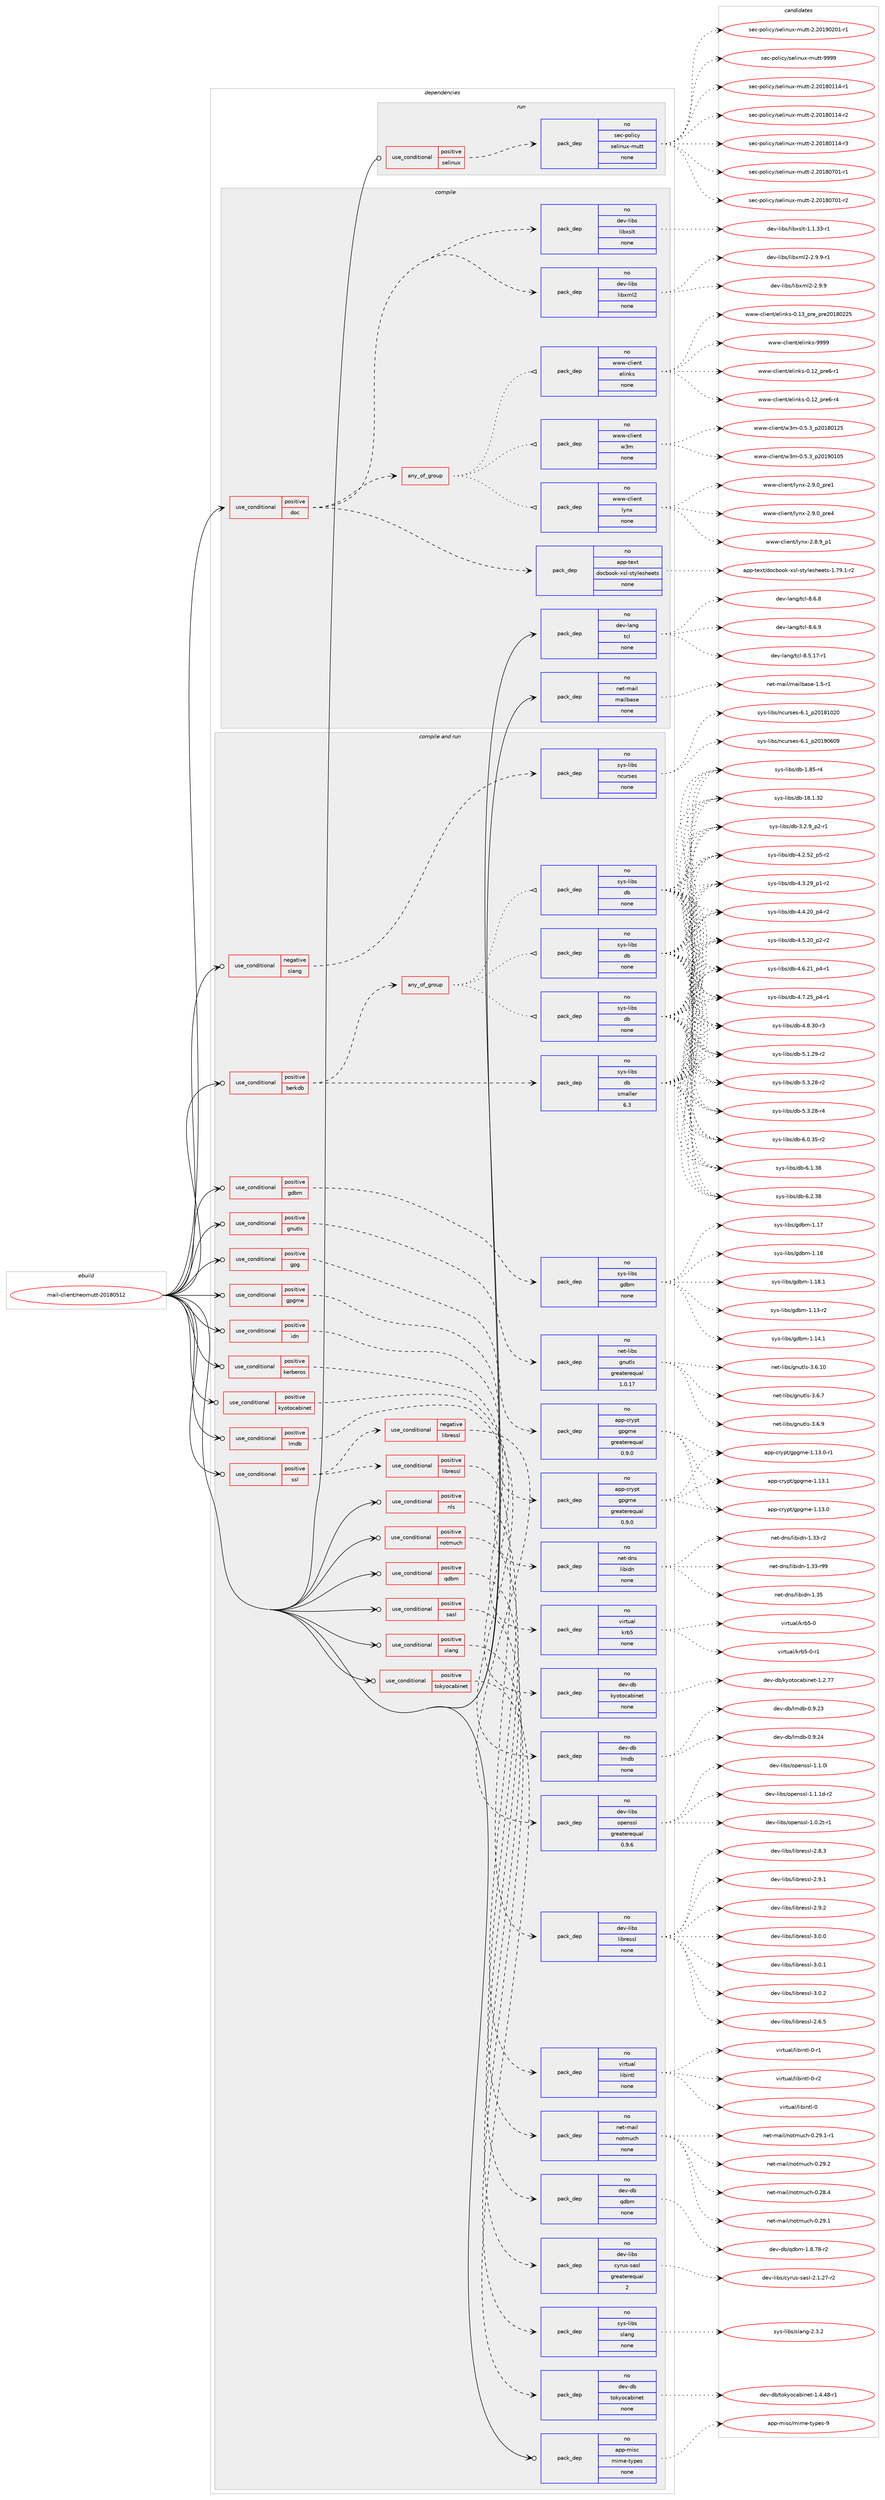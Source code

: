 digraph prolog {

# *************
# Graph options
# *************

newrank=true;
concentrate=true;
compound=true;
graph [rankdir=LR,fontname=Helvetica,fontsize=10,ranksep=1.5];#, ranksep=2.5, nodesep=0.2];
edge  [arrowhead=vee];
node  [fontname=Helvetica,fontsize=10];

# **********
# The ebuild
# **********

subgraph cluster_leftcol {
color=gray;
rank=same;
label=<<i>ebuild</i>>;
id [label="mail-client/neomutt-20180512", color=red, width=4, href="../mail-client/neomutt-20180512.svg"];
}

# ****************
# The dependencies
# ****************

subgraph cluster_midcol {
color=gray;
label=<<i>dependencies</i>>;
subgraph cluster_compile {
fillcolor="#eeeeee";
style=filled;
label=<<i>compile</i>>;
subgraph cond188038 {
dependency771470 [label=<<TABLE BORDER="0" CELLBORDER="1" CELLSPACING="0" CELLPADDING="4"><TR><TD ROWSPAN="3" CELLPADDING="10">use_conditional</TD></TR><TR><TD>positive</TD></TR><TR><TD>doc</TD></TR></TABLE>>, shape=none, color=red];
subgraph pack570086 {
dependency771471 [label=<<TABLE BORDER="0" CELLBORDER="1" CELLSPACING="0" CELLPADDING="4" WIDTH="220"><TR><TD ROWSPAN="6" CELLPADDING="30">pack_dep</TD></TR><TR><TD WIDTH="110">no</TD></TR><TR><TD>dev-libs</TD></TR><TR><TD>libxml2</TD></TR><TR><TD>none</TD></TR><TR><TD></TD></TR></TABLE>>, shape=none, color=blue];
}
dependency771470:e -> dependency771471:w [weight=20,style="dashed",arrowhead="vee"];
subgraph pack570087 {
dependency771472 [label=<<TABLE BORDER="0" CELLBORDER="1" CELLSPACING="0" CELLPADDING="4" WIDTH="220"><TR><TD ROWSPAN="6" CELLPADDING="30">pack_dep</TD></TR><TR><TD WIDTH="110">no</TD></TR><TR><TD>dev-libs</TD></TR><TR><TD>libxslt</TD></TR><TR><TD>none</TD></TR><TR><TD></TD></TR></TABLE>>, shape=none, color=blue];
}
dependency771470:e -> dependency771472:w [weight=20,style="dashed",arrowhead="vee"];
subgraph pack570088 {
dependency771473 [label=<<TABLE BORDER="0" CELLBORDER="1" CELLSPACING="0" CELLPADDING="4" WIDTH="220"><TR><TD ROWSPAN="6" CELLPADDING="30">pack_dep</TD></TR><TR><TD WIDTH="110">no</TD></TR><TR><TD>app-text</TD></TR><TR><TD>docbook-xsl-stylesheets</TD></TR><TR><TD>none</TD></TR><TR><TD></TD></TR></TABLE>>, shape=none, color=blue];
}
dependency771470:e -> dependency771473:w [weight=20,style="dashed",arrowhead="vee"];
subgraph any12940 {
dependency771474 [label=<<TABLE BORDER="0" CELLBORDER="1" CELLSPACING="0" CELLPADDING="4"><TR><TD CELLPADDING="10">any_of_group</TD></TR></TABLE>>, shape=none, color=red];subgraph pack570089 {
dependency771475 [label=<<TABLE BORDER="0" CELLBORDER="1" CELLSPACING="0" CELLPADDING="4" WIDTH="220"><TR><TD ROWSPAN="6" CELLPADDING="30">pack_dep</TD></TR><TR><TD WIDTH="110">no</TD></TR><TR><TD>www-client</TD></TR><TR><TD>lynx</TD></TR><TR><TD>none</TD></TR><TR><TD></TD></TR></TABLE>>, shape=none, color=blue];
}
dependency771474:e -> dependency771475:w [weight=20,style="dotted",arrowhead="oinv"];
subgraph pack570090 {
dependency771476 [label=<<TABLE BORDER="0" CELLBORDER="1" CELLSPACING="0" CELLPADDING="4" WIDTH="220"><TR><TD ROWSPAN="6" CELLPADDING="30">pack_dep</TD></TR><TR><TD WIDTH="110">no</TD></TR><TR><TD>www-client</TD></TR><TR><TD>w3m</TD></TR><TR><TD>none</TD></TR><TR><TD></TD></TR></TABLE>>, shape=none, color=blue];
}
dependency771474:e -> dependency771476:w [weight=20,style="dotted",arrowhead="oinv"];
subgraph pack570091 {
dependency771477 [label=<<TABLE BORDER="0" CELLBORDER="1" CELLSPACING="0" CELLPADDING="4" WIDTH="220"><TR><TD ROWSPAN="6" CELLPADDING="30">pack_dep</TD></TR><TR><TD WIDTH="110">no</TD></TR><TR><TD>www-client</TD></TR><TR><TD>elinks</TD></TR><TR><TD>none</TD></TR><TR><TD></TD></TR></TABLE>>, shape=none, color=blue];
}
dependency771474:e -> dependency771477:w [weight=20,style="dotted",arrowhead="oinv"];
}
dependency771470:e -> dependency771474:w [weight=20,style="dashed",arrowhead="vee"];
}
id:e -> dependency771470:w [weight=20,style="solid",arrowhead="vee"];
subgraph pack570092 {
dependency771478 [label=<<TABLE BORDER="0" CELLBORDER="1" CELLSPACING="0" CELLPADDING="4" WIDTH="220"><TR><TD ROWSPAN="6" CELLPADDING="30">pack_dep</TD></TR><TR><TD WIDTH="110">no</TD></TR><TR><TD>dev-lang</TD></TR><TR><TD>tcl</TD></TR><TR><TD>none</TD></TR><TR><TD></TD></TR></TABLE>>, shape=none, color=blue];
}
id:e -> dependency771478:w [weight=20,style="solid",arrowhead="vee"];
subgraph pack570093 {
dependency771479 [label=<<TABLE BORDER="0" CELLBORDER="1" CELLSPACING="0" CELLPADDING="4" WIDTH="220"><TR><TD ROWSPAN="6" CELLPADDING="30">pack_dep</TD></TR><TR><TD WIDTH="110">no</TD></TR><TR><TD>net-mail</TD></TR><TR><TD>mailbase</TD></TR><TR><TD>none</TD></TR><TR><TD></TD></TR></TABLE>>, shape=none, color=blue];
}
id:e -> dependency771479:w [weight=20,style="solid",arrowhead="vee"];
}
subgraph cluster_compileandrun {
fillcolor="#eeeeee";
style=filled;
label=<<i>compile and run</i>>;
subgraph cond188039 {
dependency771480 [label=<<TABLE BORDER="0" CELLBORDER="1" CELLSPACING="0" CELLPADDING="4"><TR><TD ROWSPAN="3" CELLPADDING="10">use_conditional</TD></TR><TR><TD>negative</TD></TR><TR><TD>slang</TD></TR></TABLE>>, shape=none, color=red];
subgraph pack570094 {
dependency771481 [label=<<TABLE BORDER="0" CELLBORDER="1" CELLSPACING="0" CELLPADDING="4" WIDTH="220"><TR><TD ROWSPAN="6" CELLPADDING="30">pack_dep</TD></TR><TR><TD WIDTH="110">no</TD></TR><TR><TD>sys-libs</TD></TR><TR><TD>ncurses</TD></TR><TR><TD>none</TD></TR><TR><TD></TD></TR></TABLE>>, shape=none, color=blue];
}
dependency771480:e -> dependency771481:w [weight=20,style="dashed",arrowhead="vee"];
}
id:e -> dependency771480:w [weight=20,style="solid",arrowhead="odotvee"];
subgraph cond188040 {
dependency771482 [label=<<TABLE BORDER="0" CELLBORDER="1" CELLSPACING="0" CELLPADDING="4"><TR><TD ROWSPAN="3" CELLPADDING="10">use_conditional</TD></TR><TR><TD>positive</TD></TR><TR><TD>berkdb</TD></TR></TABLE>>, shape=none, color=red];
subgraph any12941 {
dependency771483 [label=<<TABLE BORDER="0" CELLBORDER="1" CELLSPACING="0" CELLPADDING="4"><TR><TD CELLPADDING="10">any_of_group</TD></TR></TABLE>>, shape=none, color=red];subgraph pack570095 {
dependency771484 [label=<<TABLE BORDER="0" CELLBORDER="1" CELLSPACING="0" CELLPADDING="4" WIDTH="220"><TR><TD ROWSPAN="6" CELLPADDING="30">pack_dep</TD></TR><TR><TD WIDTH="110">no</TD></TR><TR><TD>sys-libs</TD></TR><TR><TD>db</TD></TR><TR><TD>none</TD></TR><TR><TD></TD></TR></TABLE>>, shape=none, color=blue];
}
dependency771483:e -> dependency771484:w [weight=20,style="dotted",arrowhead="oinv"];
subgraph pack570096 {
dependency771485 [label=<<TABLE BORDER="0" CELLBORDER="1" CELLSPACING="0" CELLPADDING="4" WIDTH="220"><TR><TD ROWSPAN="6" CELLPADDING="30">pack_dep</TD></TR><TR><TD WIDTH="110">no</TD></TR><TR><TD>sys-libs</TD></TR><TR><TD>db</TD></TR><TR><TD>none</TD></TR><TR><TD></TD></TR></TABLE>>, shape=none, color=blue];
}
dependency771483:e -> dependency771485:w [weight=20,style="dotted",arrowhead="oinv"];
subgraph pack570097 {
dependency771486 [label=<<TABLE BORDER="0" CELLBORDER="1" CELLSPACING="0" CELLPADDING="4" WIDTH="220"><TR><TD ROWSPAN="6" CELLPADDING="30">pack_dep</TD></TR><TR><TD WIDTH="110">no</TD></TR><TR><TD>sys-libs</TD></TR><TR><TD>db</TD></TR><TR><TD>none</TD></TR><TR><TD></TD></TR></TABLE>>, shape=none, color=blue];
}
dependency771483:e -> dependency771486:w [weight=20,style="dotted",arrowhead="oinv"];
}
dependency771482:e -> dependency771483:w [weight=20,style="dashed",arrowhead="vee"];
subgraph pack570098 {
dependency771487 [label=<<TABLE BORDER="0" CELLBORDER="1" CELLSPACING="0" CELLPADDING="4" WIDTH="220"><TR><TD ROWSPAN="6" CELLPADDING="30">pack_dep</TD></TR><TR><TD WIDTH="110">no</TD></TR><TR><TD>sys-libs</TD></TR><TR><TD>db</TD></TR><TR><TD>smaller</TD></TR><TR><TD>6.3</TD></TR></TABLE>>, shape=none, color=blue];
}
dependency771482:e -> dependency771487:w [weight=20,style="dashed",arrowhead="vee"];
}
id:e -> dependency771482:w [weight=20,style="solid",arrowhead="odotvee"];
subgraph cond188041 {
dependency771488 [label=<<TABLE BORDER="0" CELLBORDER="1" CELLSPACING="0" CELLPADDING="4"><TR><TD ROWSPAN="3" CELLPADDING="10">use_conditional</TD></TR><TR><TD>positive</TD></TR><TR><TD>gdbm</TD></TR></TABLE>>, shape=none, color=red];
subgraph pack570099 {
dependency771489 [label=<<TABLE BORDER="0" CELLBORDER="1" CELLSPACING="0" CELLPADDING="4" WIDTH="220"><TR><TD ROWSPAN="6" CELLPADDING="30">pack_dep</TD></TR><TR><TD WIDTH="110">no</TD></TR><TR><TD>sys-libs</TD></TR><TR><TD>gdbm</TD></TR><TR><TD>none</TD></TR><TR><TD></TD></TR></TABLE>>, shape=none, color=blue];
}
dependency771488:e -> dependency771489:w [weight=20,style="dashed",arrowhead="vee"];
}
id:e -> dependency771488:w [weight=20,style="solid",arrowhead="odotvee"];
subgraph cond188042 {
dependency771490 [label=<<TABLE BORDER="0" CELLBORDER="1" CELLSPACING="0" CELLPADDING="4"><TR><TD ROWSPAN="3" CELLPADDING="10">use_conditional</TD></TR><TR><TD>positive</TD></TR><TR><TD>gnutls</TD></TR></TABLE>>, shape=none, color=red];
subgraph pack570100 {
dependency771491 [label=<<TABLE BORDER="0" CELLBORDER="1" CELLSPACING="0" CELLPADDING="4" WIDTH="220"><TR><TD ROWSPAN="6" CELLPADDING="30">pack_dep</TD></TR><TR><TD WIDTH="110">no</TD></TR><TR><TD>net-libs</TD></TR><TR><TD>gnutls</TD></TR><TR><TD>greaterequal</TD></TR><TR><TD>1.0.17</TD></TR></TABLE>>, shape=none, color=blue];
}
dependency771490:e -> dependency771491:w [weight=20,style="dashed",arrowhead="vee"];
}
id:e -> dependency771490:w [weight=20,style="solid",arrowhead="odotvee"];
subgraph cond188043 {
dependency771492 [label=<<TABLE BORDER="0" CELLBORDER="1" CELLSPACING="0" CELLPADDING="4"><TR><TD ROWSPAN="3" CELLPADDING="10">use_conditional</TD></TR><TR><TD>positive</TD></TR><TR><TD>gpg</TD></TR></TABLE>>, shape=none, color=red];
subgraph pack570101 {
dependency771493 [label=<<TABLE BORDER="0" CELLBORDER="1" CELLSPACING="0" CELLPADDING="4" WIDTH="220"><TR><TD ROWSPAN="6" CELLPADDING="30">pack_dep</TD></TR><TR><TD WIDTH="110">no</TD></TR><TR><TD>app-crypt</TD></TR><TR><TD>gpgme</TD></TR><TR><TD>greaterequal</TD></TR><TR><TD>0.9.0</TD></TR></TABLE>>, shape=none, color=blue];
}
dependency771492:e -> dependency771493:w [weight=20,style="dashed",arrowhead="vee"];
}
id:e -> dependency771492:w [weight=20,style="solid",arrowhead="odotvee"];
subgraph cond188044 {
dependency771494 [label=<<TABLE BORDER="0" CELLBORDER="1" CELLSPACING="0" CELLPADDING="4"><TR><TD ROWSPAN="3" CELLPADDING="10">use_conditional</TD></TR><TR><TD>positive</TD></TR><TR><TD>gpgme</TD></TR></TABLE>>, shape=none, color=red];
subgraph pack570102 {
dependency771495 [label=<<TABLE BORDER="0" CELLBORDER="1" CELLSPACING="0" CELLPADDING="4" WIDTH="220"><TR><TD ROWSPAN="6" CELLPADDING="30">pack_dep</TD></TR><TR><TD WIDTH="110">no</TD></TR><TR><TD>app-crypt</TD></TR><TR><TD>gpgme</TD></TR><TR><TD>greaterequal</TD></TR><TR><TD>0.9.0</TD></TR></TABLE>>, shape=none, color=blue];
}
dependency771494:e -> dependency771495:w [weight=20,style="dashed",arrowhead="vee"];
}
id:e -> dependency771494:w [weight=20,style="solid",arrowhead="odotvee"];
subgraph cond188045 {
dependency771496 [label=<<TABLE BORDER="0" CELLBORDER="1" CELLSPACING="0" CELLPADDING="4"><TR><TD ROWSPAN="3" CELLPADDING="10">use_conditional</TD></TR><TR><TD>positive</TD></TR><TR><TD>idn</TD></TR></TABLE>>, shape=none, color=red];
subgraph pack570103 {
dependency771497 [label=<<TABLE BORDER="0" CELLBORDER="1" CELLSPACING="0" CELLPADDING="4" WIDTH="220"><TR><TD ROWSPAN="6" CELLPADDING="30">pack_dep</TD></TR><TR><TD WIDTH="110">no</TD></TR><TR><TD>net-dns</TD></TR><TR><TD>libidn</TD></TR><TR><TD>none</TD></TR><TR><TD></TD></TR></TABLE>>, shape=none, color=blue];
}
dependency771496:e -> dependency771497:w [weight=20,style="dashed",arrowhead="vee"];
}
id:e -> dependency771496:w [weight=20,style="solid",arrowhead="odotvee"];
subgraph cond188046 {
dependency771498 [label=<<TABLE BORDER="0" CELLBORDER="1" CELLSPACING="0" CELLPADDING="4"><TR><TD ROWSPAN="3" CELLPADDING="10">use_conditional</TD></TR><TR><TD>positive</TD></TR><TR><TD>kerberos</TD></TR></TABLE>>, shape=none, color=red];
subgraph pack570104 {
dependency771499 [label=<<TABLE BORDER="0" CELLBORDER="1" CELLSPACING="0" CELLPADDING="4" WIDTH="220"><TR><TD ROWSPAN="6" CELLPADDING="30">pack_dep</TD></TR><TR><TD WIDTH="110">no</TD></TR><TR><TD>virtual</TD></TR><TR><TD>krb5</TD></TR><TR><TD>none</TD></TR><TR><TD></TD></TR></TABLE>>, shape=none, color=blue];
}
dependency771498:e -> dependency771499:w [weight=20,style="dashed",arrowhead="vee"];
}
id:e -> dependency771498:w [weight=20,style="solid",arrowhead="odotvee"];
subgraph cond188047 {
dependency771500 [label=<<TABLE BORDER="0" CELLBORDER="1" CELLSPACING="0" CELLPADDING="4"><TR><TD ROWSPAN="3" CELLPADDING="10">use_conditional</TD></TR><TR><TD>positive</TD></TR><TR><TD>kyotocabinet</TD></TR></TABLE>>, shape=none, color=red];
subgraph pack570105 {
dependency771501 [label=<<TABLE BORDER="0" CELLBORDER="1" CELLSPACING="0" CELLPADDING="4" WIDTH="220"><TR><TD ROWSPAN="6" CELLPADDING="30">pack_dep</TD></TR><TR><TD WIDTH="110">no</TD></TR><TR><TD>dev-db</TD></TR><TR><TD>kyotocabinet</TD></TR><TR><TD>none</TD></TR><TR><TD></TD></TR></TABLE>>, shape=none, color=blue];
}
dependency771500:e -> dependency771501:w [weight=20,style="dashed",arrowhead="vee"];
}
id:e -> dependency771500:w [weight=20,style="solid",arrowhead="odotvee"];
subgraph cond188048 {
dependency771502 [label=<<TABLE BORDER="0" CELLBORDER="1" CELLSPACING="0" CELLPADDING="4"><TR><TD ROWSPAN="3" CELLPADDING="10">use_conditional</TD></TR><TR><TD>positive</TD></TR><TR><TD>lmdb</TD></TR></TABLE>>, shape=none, color=red];
subgraph pack570106 {
dependency771503 [label=<<TABLE BORDER="0" CELLBORDER="1" CELLSPACING="0" CELLPADDING="4" WIDTH="220"><TR><TD ROWSPAN="6" CELLPADDING="30">pack_dep</TD></TR><TR><TD WIDTH="110">no</TD></TR><TR><TD>dev-db</TD></TR><TR><TD>lmdb</TD></TR><TR><TD>none</TD></TR><TR><TD></TD></TR></TABLE>>, shape=none, color=blue];
}
dependency771502:e -> dependency771503:w [weight=20,style="dashed",arrowhead="vee"];
}
id:e -> dependency771502:w [weight=20,style="solid",arrowhead="odotvee"];
subgraph cond188049 {
dependency771504 [label=<<TABLE BORDER="0" CELLBORDER="1" CELLSPACING="0" CELLPADDING="4"><TR><TD ROWSPAN="3" CELLPADDING="10">use_conditional</TD></TR><TR><TD>positive</TD></TR><TR><TD>nls</TD></TR></TABLE>>, shape=none, color=red];
subgraph pack570107 {
dependency771505 [label=<<TABLE BORDER="0" CELLBORDER="1" CELLSPACING="0" CELLPADDING="4" WIDTH="220"><TR><TD ROWSPAN="6" CELLPADDING="30">pack_dep</TD></TR><TR><TD WIDTH="110">no</TD></TR><TR><TD>virtual</TD></TR><TR><TD>libintl</TD></TR><TR><TD>none</TD></TR><TR><TD></TD></TR></TABLE>>, shape=none, color=blue];
}
dependency771504:e -> dependency771505:w [weight=20,style="dashed",arrowhead="vee"];
}
id:e -> dependency771504:w [weight=20,style="solid",arrowhead="odotvee"];
subgraph cond188050 {
dependency771506 [label=<<TABLE BORDER="0" CELLBORDER="1" CELLSPACING="0" CELLPADDING="4"><TR><TD ROWSPAN="3" CELLPADDING="10">use_conditional</TD></TR><TR><TD>positive</TD></TR><TR><TD>notmuch</TD></TR></TABLE>>, shape=none, color=red];
subgraph pack570108 {
dependency771507 [label=<<TABLE BORDER="0" CELLBORDER="1" CELLSPACING="0" CELLPADDING="4" WIDTH="220"><TR><TD ROWSPAN="6" CELLPADDING="30">pack_dep</TD></TR><TR><TD WIDTH="110">no</TD></TR><TR><TD>net-mail</TD></TR><TR><TD>notmuch</TD></TR><TR><TD>none</TD></TR><TR><TD></TD></TR></TABLE>>, shape=none, color=blue];
}
dependency771506:e -> dependency771507:w [weight=20,style="dashed",arrowhead="vee"];
}
id:e -> dependency771506:w [weight=20,style="solid",arrowhead="odotvee"];
subgraph cond188051 {
dependency771508 [label=<<TABLE BORDER="0" CELLBORDER="1" CELLSPACING="0" CELLPADDING="4"><TR><TD ROWSPAN="3" CELLPADDING="10">use_conditional</TD></TR><TR><TD>positive</TD></TR><TR><TD>qdbm</TD></TR></TABLE>>, shape=none, color=red];
subgraph pack570109 {
dependency771509 [label=<<TABLE BORDER="0" CELLBORDER="1" CELLSPACING="0" CELLPADDING="4" WIDTH="220"><TR><TD ROWSPAN="6" CELLPADDING="30">pack_dep</TD></TR><TR><TD WIDTH="110">no</TD></TR><TR><TD>dev-db</TD></TR><TR><TD>qdbm</TD></TR><TR><TD>none</TD></TR><TR><TD></TD></TR></TABLE>>, shape=none, color=blue];
}
dependency771508:e -> dependency771509:w [weight=20,style="dashed",arrowhead="vee"];
}
id:e -> dependency771508:w [weight=20,style="solid",arrowhead="odotvee"];
subgraph cond188052 {
dependency771510 [label=<<TABLE BORDER="0" CELLBORDER="1" CELLSPACING="0" CELLPADDING="4"><TR><TD ROWSPAN="3" CELLPADDING="10">use_conditional</TD></TR><TR><TD>positive</TD></TR><TR><TD>sasl</TD></TR></TABLE>>, shape=none, color=red];
subgraph pack570110 {
dependency771511 [label=<<TABLE BORDER="0" CELLBORDER="1" CELLSPACING="0" CELLPADDING="4" WIDTH="220"><TR><TD ROWSPAN="6" CELLPADDING="30">pack_dep</TD></TR><TR><TD WIDTH="110">no</TD></TR><TR><TD>dev-libs</TD></TR><TR><TD>cyrus-sasl</TD></TR><TR><TD>greaterequal</TD></TR><TR><TD>2</TD></TR></TABLE>>, shape=none, color=blue];
}
dependency771510:e -> dependency771511:w [weight=20,style="dashed",arrowhead="vee"];
}
id:e -> dependency771510:w [weight=20,style="solid",arrowhead="odotvee"];
subgraph cond188053 {
dependency771512 [label=<<TABLE BORDER="0" CELLBORDER="1" CELLSPACING="0" CELLPADDING="4"><TR><TD ROWSPAN="3" CELLPADDING="10">use_conditional</TD></TR><TR><TD>positive</TD></TR><TR><TD>slang</TD></TR></TABLE>>, shape=none, color=red];
subgraph pack570111 {
dependency771513 [label=<<TABLE BORDER="0" CELLBORDER="1" CELLSPACING="0" CELLPADDING="4" WIDTH="220"><TR><TD ROWSPAN="6" CELLPADDING="30">pack_dep</TD></TR><TR><TD WIDTH="110">no</TD></TR><TR><TD>sys-libs</TD></TR><TR><TD>slang</TD></TR><TR><TD>none</TD></TR><TR><TD></TD></TR></TABLE>>, shape=none, color=blue];
}
dependency771512:e -> dependency771513:w [weight=20,style="dashed",arrowhead="vee"];
}
id:e -> dependency771512:w [weight=20,style="solid",arrowhead="odotvee"];
subgraph cond188054 {
dependency771514 [label=<<TABLE BORDER="0" CELLBORDER="1" CELLSPACING="0" CELLPADDING="4"><TR><TD ROWSPAN="3" CELLPADDING="10">use_conditional</TD></TR><TR><TD>positive</TD></TR><TR><TD>ssl</TD></TR></TABLE>>, shape=none, color=red];
subgraph cond188055 {
dependency771515 [label=<<TABLE BORDER="0" CELLBORDER="1" CELLSPACING="0" CELLPADDING="4"><TR><TD ROWSPAN="3" CELLPADDING="10">use_conditional</TD></TR><TR><TD>negative</TD></TR><TR><TD>libressl</TD></TR></TABLE>>, shape=none, color=red];
subgraph pack570112 {
dependency771516 [label=<<TABLE BORDER="0" CELLBORDER="1" CELLSPACING="0" CELLPADDING="4" WIDTH="220"><TR><TD ROWSPAN="6" CELLPADDING="30">pack_dep</TD></TR><TR><TD WIDTH="110">no</TD></TR><TR><TD>dev-libs</TD></TR><TR><TD>openssl</TD></TR><TR><TD>greaterequal</TD></TR><TR><TD>0.9.6</TD></TR></TABLE>>, shape=none, color=blue];
}
dependency771515:e -> dependency771516:w [weight=20,style="dashed",arrowhead="vee"];
}
dependency771514:e -> dependency771515:w [weight=20,style="dashed",arrowhead="vee"];
subgraph cond188056 {
dependency771517 [label=<<TABLE BORDER="0" CELLBORDER="1" CELLSPACING="0" CELLPADDING="4"><TR><TD ROWSPAN="3" CELLPADDING="10">use_conditional</TD></TR><TR><TD>positive</TD></TR><TR><TD>libressl</TD></TR></TABLE>>, shape=none, color=red];
subgraph pack570113 {
dependency771518 [label=<<TABLE BORDER="0" CELLBORDER="1" CELLSPACING="0" CELLPADDING="4" WIDTH="220"><TR><TD ROWSPAN="6" CELLPADDING="30">pack_dep</TD></TR><TR><TD WIDTH="110">no</TD></TR><TR><TD>dev-libs</TD></TR><TR><TD>libressl</TD></TR><TR><TD>none</TD></TR><TR><TD></TD></TR></TABLE>>, shape=none, color=blue];
}
dependency771517:e -> dependency771518:w [weight=20,style="dashed",arrowhead="vee"];
}
dependency771514:e -> dependency771517:w [weight=20,style="dashed",arrowhead="vee"];
}
id:e -> dependency771514:w [weight=20,style="solid",arrowhead="odotvee"];
subgraph cond188057 {
dependency771519 [label=<<TABLE BORDER="0" CELLBORDER="1" CELLSPACING="0" CELLPADDING="4"><TR><TD ROWSPAN="3" CELLPADDING="10">use_conditional</TD></TR><TR><TD>positive</TD></TR><TR><TD>tokyocabinet</TD></TR></TABLE>>, shape=none, color=red];
subgraph pack570114 {
dependency771520 [label=<<TABLE BORDER="0" CELLBORDER="1" CELLSPACING="0" CELLPADDING="4" WIDTH="220"><TR><TD ROWSPAN="6" CELLPADDING="30">pack_dep</TD></TR><TR><TD WIDTH="110">no</TD></TR><TR><TD>dev-db</TD></TR><TR><TD>tokyocabinet</TD></TR><TR><TD>none</TD></TR><TR><TD></TD></TR></TABLE>>, shape=none, color=blue];
}
dependency771519:e -> dependency771520:w [weight=20,style="dashed",arrowhead="vee"];
}
id:e -> dependency771519:w [weight=20,style="solid",arrowhead="odotvee"];
subgraph pack570115 {
dependency771521 [label=<<TABLE BORDER="0" CELLBORDER="1" CELLSPACING="0" CELLPADDING="4" WIDTH="220"><TR><TD ROWSPAN="6" CELLPADDING="30">pack_dep</TD></TR><TR><TD WIDTH="110">no</TD></TR><TR><TD>app-misc</TD></TR><TR><TD>mime-types</TD></TR><TR><TD>none</TD></TR><TR><TD></TD></TR></TABLE>>, shape=none, color=blue];
}
id:e -> dependency771521:w [weight=20,style="solid",arrowhead="odotvee"];
}
subgraph cluster_run {
fillcolor="#eeeeee";
style=filled;
label=<<i>run</i>>;
subgraph cond188058 {
dependency771522 [label=<<TABLE BORDER="0" CELLBORDER="1" CELLSPACING="0" CELLPADDING="4"><TR><TD ROWSPAN="3" CELLPADDING="10">use_conditional</TD></TR><TR><TD>positive</TD></TR><TR><TD>selinux</TD></TR></TABLE>>, shape=none, color=red];
subgraph pack570116 {
dependency771523 [label=<<TABLE BORDER="0" CELLBORDER="1" CELLSPACING="0" CELLPADDING="4" WIDTH="220"><TR><TD ROWSPAN="6" CELLPADDING="30">pack_dep</TD></TR><TR><TD WIDTH="110">no</TD></TR><TR><TD>sec-policy</TD></TR><TR><TD>selinux-mutt</TD></TR><TR><TD>none</TD></TR><TR><TD></TD></TR></TABLE>>, shape=none, color=blue];
}
dependency771522:e -> dependency771523:w [weight=20,style="dashed",arrowhead="vee"];
}
id:e -> dependency771522:w [weight=20,style="solid",arrowhead="odot"];
}
}

# **************
# The candidates
# **************

subgraph cluster_choices {
rank=same;
color=gray;
label=<<i>candidates</i>>;

subgraph choice570086 {
color=black;
nodesep=1;
choice1001011184510810598115471081059812010910850455046574657 [label="dev-libs/libxml2-2.9.9", color=red, width=4,href="../dev-libs/libxml2-2.9.9.svg"];
choice10010111845108105981154710810598120109108504550465746574511449 [label="dev-libs/libxml2-2.9.9-r1", color=red, width=4,href="../dev-libs/libxml2-2.9.9-r1.svg"];
dependency771471:e -> choice1001011184510810598115471081059812010910850455046574657:w [style=dotted,weight="100"];
dependency771471:e -> choice10010111845108105981154710810598120109108504550465746574511449:w [style=dotted,weight="100"];
}
subgraph choice570087 {
color=black;
nodesep=1;
choice10010111845108105981154710810598120115108116454946494651514511449 [label="dev-libs/libxslt-1.1.33-r1", color=red, width=4,href="../dev-libs/libxslt-1.1.33-r1.svg"];
dependency771472:e -> choice10010111845108105981154710810598120115108116454946494651514511449:w [style=dotted,weight="100"];
}
subgraph choice570088 {
color=black;
nodesep=1;
choice97112112451161011201164710011199981111111074512011510845115116121108101115104101101116115454946555746494511450 [label="app-text/docbook-xsl-stylesheets-1.79.1-r2", color=red, width=4,href="../app-text/docbook-xsl-stylesheets-1.79.1-r2.svg"];
dependency771473:e -> choice97112112451161011201164710011199981111111074512011510845115116121108101115104101101116115454946555746494511450:w [style=dotted,weight="100"];
}
subgraph choice570089 {
color=black;
nodesep=1;
choice1191191194599108105101110116471081211101204550465646579511249 [label="www-client/lynx-2.8.9_p1", color=red, width=4,href="../www-client/lynx-2.8.9_p1.svg"];
choice1191191194599108105101110116471081211101204550465746489511211410149 [label="www-client/lynx-2.9.0_pre1", color=red, width=4,href="../www-client/lynx-2.9.0_pre1.svg"];
choice1191191194599108105101110116471081211101204550465746489511211410152 [label="www-client/lynx-2.9.0_pre4", color=red, width=4,href="../www-client/lynx-2.9.0_pre4.svg"];
dependency771475:e -> choice1191191194599108105101110116471081211101204550465646579511249:w [style=dotted,weight="100"];
dependency771475:e -> choice1191191194599108105101110116471081211101204550465746489511211410149:w [style=dotted,weight="100"];
dependency771475:e -> choice1191191194599108105101110116471081211101204550465746489511211410152:w [style=dotted,weight="100"];
}
subgraph choice570090 {
color=black;
nodesep=1;
choice11911911945991081051011101164711951109454846534651951125048495648495053 [label="www-client/w3m-0.5.3_p20180125", color=red, width=4,href="../www-client/w3m-0.5.3_p20180125.svg"];
choice11911911945991081051011101164711951109454846534651951125048495748494853 [label="www-client/w3m-0.5.3_p20190105", color=red, width=4,href="../www-client/w3m-0.5.3_p20190105.svg"];
dependency771476:e -> choice11911911945991081051011101164711951109454846534651951125048495648495053:w [style=dotted,weight="100"];
dependency771476:e -> choice11911911945991081051011101164711951109454846534651951125048495748494853:w [style=dotted,weight="100"];
}
subgraph choice570091 {
color=black;
nodesep=1;
choice119119119459910810510111011647101108105110107115454846495095112114101544511449 [label="www-client/elinks-0.12_pre6-r1", color=red, width=4,href="../www-client/elinks-0.12_pre6-r1.svg"];
choice119119119459910810510111011647101108105110107115454846495095112114101544511452 [label="www-client/elinks-0.12_pre6-r4", color=red, width=4,href="../www-client/elinks-0.12_pre6-r4.svg"];
choice119119119459910810510111011647101108105110107115454846495195112114101951121141015048495648505053 [label="www-client/elinks-0.13_pre_pre20180225", color=red, width=4,href="../www-client/elinks-0.13_pre_pre20180225.svg"];
choice1191191194599108105101110116471011081051101071154557575757 [label="www-client/elinks-9999", color=red, width=4,href="../www-client/elinks-9999.svg"];
dependency771477:e -> choice119119119459910810510111011647101108105110107115454846495095112114101544511449:w [style=dotted,weight="100"];
dependency771477:e -> choice119119119459910810510111011647101108105110107115454846495095112114101544511452:w [style=dotted,weight="100"];
dependency771477:e -> choice119119119459910810510111011647101108105110107115454846495195112114101951121141015048495648505053:w [style=dotted,weight="100"];
dependency771477:e -> choice1191191194599108105101110116471011081051101071154557575757:w [style=dotted,weight="100"];
}
subgraph choice570092 {
color=black;
nodesep=1;
choice10010111845108971101034711699108455646534649554511449 [label="dev-lang/tcl-8.5.17-r1", color=red, width=4,href="../dev-lang/tcl-8.5.17-r1.svg"];
choice10010111845108971101034711699108455646544656 [label="dev-lang/tcl-8.6.8", color=red, width=4,href="../dev-lang/tcl-8.6.8.svg"];
choice10010111845108971101034711699108455646544657 [label="dev-lang/tcl-8.6.9", color=red, width=4,href="../dev-lang/tcl-8.6.9.svg"];
dependency771478:e -> choice10010111845108971101034711699108455646534649554511449:w [style=dotted,weight="100"];
dependency771478:e -> choice10010111845108971101034711699108455646544656:w [style=dotted,weight="100"];
dependency771478:e -> choice10010111845108971101034711699108455646544657:w [style=dotted,weight="100"];
}
subgraph choice570093 {
color=black;
nodesep=1;
choice110101116451099710510847109971051089897115101454946534511449 [label="net-mail/mailbase-1.5-r1", color=red, width=4,href="../net-mail/mailbase-1.5-r1.svg"];
dependency771479:e -> choice110101116451099710510847109971051089897115101454946534511449:w [style=dotted,weight="100"];
}
subgraph choice570094 {
color=black;
nodesep=1;
choice1151211154510810598115471109911711411510111545544649951125048495649485048 [label="sys-libs/ncurses-6.1_p20181020", color=red, width=4,href="../sys-libs/ncurses-6.1_p20181020.svg"];
choice1151211154510810598115471109911711411510111545544649951125048495748544857 [label="sys-libs/ncurses-6.1_p20190609", color=red, width=4,href="../sys-libs/ncurses-6.1_p20190609.svg"];
dependency771481:e -> choice1151211154510810598115471109911711411510111545544649951125048495649485048:w [style=dotted,weight="100"];
dependency771481:e -> choice1151211154510810598115471109911711411510111545544649951125048495748544857:w [style=dotted,weight="100"];
}
subgraph choice570095 {
color=black;
nodesep=1;
choice1151211154510810598115471009845494656534511452 [label="sys-libs/db-1.85-r4", color=red, width=4,href="../sys-libs/db-1.85-r4.svg"];
choice115121115451081059811547100984549564649465150 [label="sys-libs/db-18.1.32", color=red, width=4,href="../sys-libs/db-18.1.32.svg"];
choice1151211154510810598115471009845514650465795112504511449 [label="sys-libs/db-3.2.9_p2-r1", color=red, width=4,href="../sys-libs/db-3.2.9_p2-r1.svg"];
choice115121115451081059811547100984552465046535095112534511450 [label="sys-libs/db-4.2.52_p5-r2", color=red, width=4,href="../sys-libs/db-4.2.52_p5-r2.svg"];
choice115121115451081059811547100984552465146505795112494511450 [label="sys-libs/db-4.3.29_p1-r2", color=red, width=4,href="../sys-libs/db-4.3.29_p1-r2.svg"];
choice115121115451081059811547100984552465246504895112524511450 [label="sys-libs/db-4.4.20_p4-r2", color=red, width=4,href="../sys-libs/db-4.4.20_p4-r2.svg"];
choice115121115451081059811547100984552465346504895112504511450 [label="sys-libs/db-4.5.20_p2-r2", color=red, width=4,href="../sys-libs/db-4.5.20_p2-r2.svg"];
choice115121115451081059811547100984552465446504995112524511449 [label="sys-libs/db-4.6.21_p4-r1", color=red, width=4,href="../sys-libs/db-4.6.21_p4-r1.svg"];
choice115121115451081059811547100984552465546505395112524511449 [label="sys-libs/db-4.7.25_p4-r1", color=red, width=4,href="../sys-libs/db-4.7.25_p4-r1.svg"];
choice11512111545108105981154710098455246564651484511451 [label="sys-libs/db-4.8.30-r3", color=red, width=4,href="../sys-libs/db-4.8.30-r3.svg"];
choice11512111545108105981154710098455346494650574511450 [label="sys-libs/db-5.1.29-r2", color=red, width=4,href="../sys-libs/db-5.1.29-r2.svg"];
choice11512111545108105981154710098455346514650564511450 [label="sys-libs/db-5.3.28-r2", color=red, width=4,href="../sys-libs/db-5.3.28-r2.svg"];
choice11512111545108105981154710098455346514650564511452 [label="sys-libs/db-5.3.28-r4", color=red, width=4,href="../sys-libs/db-5.3.28-r4.svg"];
choice11512111545108105981154710098455446484651534511450 [label="sys-libs/db-6.0.35-r2", color=red, width=4,href="../sys-libs/db-6.0.35-r2.svg"];
choice1151211154510810598115471009845544649465156 [label="sys-libs/db-6.1.38", color=red, width=4,href="../sys-libs/db-6.1.38.svg"];
choice1151211154510810598115471009845544650465156 [label="sys-libs/db-6.2.38", color=red, width=4,href="../sys-libs/db-6.2.38.svg"];
dependency771484:e -> choice1151211154510810598115471009845494656534511452:w [style=dotted,weight="100"];
dependency771484:e -> choice115121115451081059811547100984549564649465150:w [style=dotted,weight="100"];
dependency771484:e -> choice1151211154510810598115471009845514650465795112504511449:w [style=dotted,weight="100"];
dependency771484:e -> choice115121115451081059811547100984552465046535095112534511450:w [style=dotted,weight="100"];
dependency771484:e -> choice115121115451081059811547100984552465146505795112494511450:w [style=dotted,weight="100"];
dependency771484:e -> choice115121115451081059811547100984552465246504895112524511450:w [style=dotted,weight="100"];
dependency771484:e -> choice115121115451081059811547100984552465346504895112504511450:w [style=dotted,weight="100"];
dependency771484:e -> choice115121115451081059811547100984552465446504995112524511449:w [style=dotted,weight="100"];
dependency771484:e -> choice115121115451081059811547100984552465546505395112524511449:w [style=dotted,weight="100"];
dependency771484:e -> choice11512111545108105981154710098455246564651484511451:w [style=dotted,weight="100"];
dependency771484:e -> choice11512111545108105981154710098455346494650574511450:w [style=dotted,weight="100"];
dependency771484:e -> choice11512111545108105981154710098455346514650564511450:w [style=dotted,weight="100"];
dependency771484:e -> choice11512111545108105981154710098455346514650564511452:w [style=dotted,weight="100"];
dependency771484:e -> choice11512111545108105981154710098455446484651534511450:w [style=dotted,weight="100"];
dependency771484:e -> choice1151211154510810598115471009845544649465156:w [style=dotted,weight="100"];
dependency771484:e -> choice1151211154510810598115471009845544650465156:w [style=dotted,weight="100"];
}
subgraph choice570096 {
color=black;
nodesep=1;
choice1151211154510810598115471009845494656534511452 [label="sys-libs/db-1.85-r4", color=red, width=4,href="../sys-libs/db-1.85-r4.svg"];
choice115121115451081059811547100984549564649465150 [label="sys-libs/db-18.1.32", color=red, width=4,href="../sys-libs/db-18.1.32.svg"];
choice1151211154510810598115471009845514650465795112504511449 [label="sys-libs/db-3.2.9_p2-r1", color=red, width=4,href="../sys-libs/db-3.2.9_p2-r1.svg"];
choice115121115451081059811547100984552465046535095112534511450 [label="sys-libs/db-4.2.52_p5-r2", color=red, width=4,href="../sys-libs/db-4.2.52_p5-r2.svg"];
choice115121115451081059811547100984552465146505795112494511450 [label="sys-libs/db-4.3.29_p1-r2", color=red, width=4,href="../sys-libs/db-4.3.29_p1-r2.svg"];
choice115121115451081059811547100984552465246504895112524511450 [label="sys-libs/db-4.4.20_p4-r2", color=red, width=4,href="../sys-libs/db-4.4.20_p4-r2.svg"];
choice115121115451081059811547100984552465346504895112504511450 [label="sys-libs/db-4.5.20_p2-r2", color=red, width=4,href="../sys-libs/db-4.5.20_p2-r2.svg"];
choice115121115451081059811547100984552465446504995112524511449 [label="sys-libs/db-4.6.21_p4-r1", color=red, width=4,href="../sys-libs/db-4.6.21_p4-r1.svg"];
choice115121115451081059811547100984552465546505395112524511449 [label="sys-libs/db-4.7.25_p4-r1", color=red, width=4,href="../sys-libs/db-4.7.25_p4-r1.svg"];
choice11512111545108105981154710098455246564651484511451 [label="sys-libs/db-4.8.30-r3", color=red, width=4,href="../sys-libs/db-4.8.30-r3.svg"];
choice11512111545108105981154710098455346494650574511450 [label="sys-libs/db-5.1.29-r2", color=red, width=4,href="../sys-libs/db-5.1.29-r2.svg"];
choice11512111545108105981154710098455346514650564511450 [label="sys-libs/db-5.3.28-r2", color=red, width=4,href="../sys-libs/db-5.3.28-r2.svg"];
choice11512111545108105981154710098455346514650564511452 [label="sys-libs/db-5.3.28-r4", color=red, width=4,href="../sys-libs/db-5.3.28-r4.svg"];
choice11512111545108105981154710098455446484651534511450 [label="sys-libs/db-6.0.35-r2", color=red, width=4,href="../sys-libs/db-6.0.35-r2.svg"];
choice1151211154510810598115471009845544649465156 [label="sys-libs/db-6.1.38", color=red, width=4,href="../sys-libs/db-6.1.38.svg"];
choice1151211154510810598115471009845544650465156 [label="sys-libs/db-6.2.38", color=red, width=4,href="../sys-libs/db-6.2.38.svg"];
dependency771485:e -> choice1151211154510810598115471009845494656534511452:w [style=dotted,weight="100"];
dependency771485:e -> choice115121115451081059811547100984549564649465150:w [style=dotted,weight="100"];
dependency771485:e -> choice1151211154510810598115471009845514650465795112504511449:w [style=dotted,weight="100"];
dependency771485:e -> choice115121115451081059811547100984552465046535095112534511450:w [style=dotted,weight="100"];
dependency771485:e -> choice115121115451081059811547100984552465146505795112494511450:w [style=dotted,weight="100"];
dependency771485:e -> choice115121115451081059811547100984552465246504895112524511450:w [style=dotted,weight="100"];
dependency771485:e -> choice115121115451081059811547100984552465346504895112504511450:w [style=dotted,weight="100"];
dependency771485:e -> choice115121115451081059811547100984552465446504995112524511449:w [style=dotted,weight="100"];
dependency771485:e -> choice115121115451081059811547100984552465546505395112524511449:w [style=dotted,weight="100"];
dependency771485:e -> choice11512111545108105981154710098455246564651484511451:w [style=dotted,weight="100"];
dependency771485:e -> choice11512111545108105981154710098455346494650574511450:w [style=dotted,weight="100"];
dependency771485:e -> choice11512111545108105981154710098455346514650564511450:w [style=dotted,weight="100"];
dependency771485:e -> choice11512111545108105981154710098455346514650564511452:w [style=dotted,weight="100"];
dependency771485:e -> choice11512111545108105981154710098455446484651534511450:w [style=dotted,weight="100"];
dependency771485:e -> choice1151211154510810598115471009845544649465156:w [style=dotted,weight="100"];
dependency771485:e -> choice1151211154510810598115471009845544650465156:w [style=dotted,weight="100"];
}
subgraph choice570097 {
color=black;
nodesep=1;
choice1151211154510810598115471009845494656534511452 [label="sys-libs/db-1.85-r4", color=red, width=4,href="../sys-libs/db-1.85-r4.svg"];
choice115121115451081059811547100984549564649465150 [label="sys-libs/db-18.1.32", color=red, width=4,href="../sys-libs/db-18.1.32.svg"];
choice1151211154510810598115471009845514650465795112504511449 [label="sys-libs/db-3.2.9_p2-r1", color=red, width=4,href="../sys-libs/db-3.2.9_p2-r1.svg"];
choice115121115451081059811547100984552465046535095112534511450 [label="sys-libs/db-4.2.52_p5-r2", color=red, width=4,href="../sys-libs/db-4.2.52_p5-r2.svg"];
choice115121115451081059811547100984552465146505795112494511450 [label="sys-libs/db-4.3.29_p1-r2", color=red, width=4,href="../sys-libs/db-4.3.29_p1-r2.svg"];
choice115121115451081059811547100984552465246504895112524511450 [label="sys-libs/db-4.4.20_p4-r2", color=red, width=4,href="../sys-libs/db-4.4.20_p4-r2.svg"];
choice115121115451081059811547100984552465346504895112504511450 [label="sys-libs/db-4.5.20_p2-r2", color=red, width=4,href="../sys-libs/db-4.5.20_p2-r2.svg"];
choice115121115451081059811547100984552465446504995112524511449 [label="sys-libs/db-4.6.21_p4-r1", color=red, width=4,href="../sys-libs/db-4.6.21_p4-r1.svg"];
choice115121115451081059811547100984552465546505395112524511449 [label="sys-libs/db-4.7.25_p4-r1", color=red, width=4,href="../sys-libs/db-4.7.25_p4-r1.svg"];
choice11512111545108105981154710098455246564651484511451 [label="sys-libs/db-4.8.30-r3", color=red, width=4,href="../sys-libs/db-4.8.30-r3.svg"];
choice11512111545108105981154710098455346494650574511450 [label="sys-libs/db-5.1.29-r2", color=red, width=4,href="../sys-libs/db-5.1.29-r2.svg"];
choice11512111545108105981154710098455346514650564511450 [label="sys-libs/db-5.3.28-r2", color=red, width=4,href="../sys-libs/db-5.3.28-r2.svg"];
choice11512111545108105981154710098455346514650564511452 [label="sys-libs/db-5.3.28-r4", color=red, width=4,href="../sys-libs/db-5.3.28-r4.svg"];
choice11512111545108105981154710098455446484651534511450 [label="sys-libs/db-6.0.35-r2", color=red, width=4,href="../sys-libs/db-6.0.35-r2.svg"];
choice1151211154510810598115471009845544649465156 [label="sys-libs/db-6.1.38", color=red, width=4,href="../sys-libs/db-6.1.38.svg"];
choice1151211154510810598115471009845544650465156 [label="sys-libs/db-6.2.38", color=red, width=4,href="../sys-libs/db-6.2.38.svg"];
dependency771486:e -> choice1151211154510810598115471009845494656534511452:w [style=dotted,weight="100"];
dependency771486:e -> choice115121115451081059811547100984549564649465150:w [style=dotted,weight="100"];
dependency771486:e -> choice1151211154510810598115471009845514650465795112504511449:w [style=dotted,weight="100"];
dependency771486:e -> choice115121115451081059811547100984552465046535095112534511450:w [style=dotted,weight="100"];
dependency771486:e -> choice115121115451081059811547100984552465146505795112494511450:w [style=dotted,weight="100"];
dependency771486:e -> choice115121115451081059811547100984552465246504895112524511450:w [style=dotted,weight="100"];
dependency771486:e -> choice115121115451081059811547100984552465346504895112504511450:w [style=dotted,weight="100"];
dependency771486:e -> choice115121115451081059811547100984552465446504995112524511449:w [style=dotted,weight="100"];
dependency771486:e -> choice115121115451081059811547100984552465546505395112524511449:w [style=dotted,weight="100"];
dependency771486:e -> choice11512111545108105981154710098455246564651484511451:w [style=dotted,weight="100"];
dependency771486:e -> choice11512111545108105981154710098455346494650574511450:w [style=dotted,weight="100"];
dependency771486:e -> choice11512111545108105981154710098455346514650564511450:w [style=dotted,weight="100"];
dependency771486:e -> choice11512111545108105981154710098455346514650564511452:w [style=dotted,weight="100"];
dependency771486:e -> choice11512111545108105981154710098455446484651534511450:w [style=dotted,weight="100"];
dependency771486:e -> choice1151211154510810598115471009845544649465156:w [style=dotted,weight="100"];
dependency771486:e -> choice1151211154510810598115471009845544650465156:w [style=dotted,weight="100"];
}
subgraph choice570098 {
color=black;
nodesep=1;
choice1151211154510810598115471009845494656534511452 [label="sys-libs/db-1.85-r4", color=red, width=4,href="../sys-libs/db-1.85-r4.svg"];
choice115121115451081059811547100984549564649465150 [label="sys-libs/db-18.1.32", color=red, width=4,href="../sys-libs/db-18.1.32.svg"];
choice1151211154510810598115471009845514650465795112504511449 [label="sys-libs/db-3.2.9_p2-r1", color=red, width=4,href="../sys-libs/db-3.2.9_p2-r1.svg"];
choice115121115451081059811547100984552465046535095112534511450 [label="sys-libs/db-4.2.52_p5-r2", color=red, width=4,href="../sys-libs/db-4.2.52_p5-r2.svg"];
choice115121115451081059811547100984552465146505795112494511450 [label="sys-libs/db-4.3.29_p1-r2", color=red, width=4,href="../sys-libs/db-4.3.29_p1-r2.svg"];
choice115121115451081059811547100984552465246504895112524511450 [label="sys-libs/db-4.4.20_p4-r2", color=red, width=4,href="../sys-libs/db-4.4.20_p4-r2.svg"];
choice115121115451081059811547100984552465346504895112504511450 [label="sys-libs/db-4.5.20_p2-r2", color=red, width=4,href="../sys-libs/db-4.5.20_p2-r2.svg"];
choice115121115451081059811547100984552465446504995112524511449 [label="sys-libs/db-4.6.21_p4-r1", color=red, width=4,href="../sys-libs/db-4.6.21_p4-r1.svg"];
choice115121115451081059811547100984552465546505395112524511449 [label="sys-libs/db-4.7.25_p4-r1", color=red, width=4,href="../sys-libs/db-4.7.25_p4-r1.svg"];
choice11512111545108105981154710098455246564651484511451 [label="sys-libs/db-4.8.30-r3", color=red, width=4,href="../sys-libs/db-4.8.30-r3.svg"];
choice11512111545108105981154710098455346494650574511450 [label="sys-libs/db-5.1.29-r2", color=red, width=4,href="../sys-libs/db-5.1.29-r2.svg"];
choice11512111545108105981154710098455346514650564511450 [label="sys-libs/db-5.3.28-r2", color=red, width=4,href="../sys-libs/db-5.3.28-r2.svg"];
choice11512111545108105981154710098455346514650564511452 [label="sys-libs/db-5.3.28-r4", color=red, width=4,href="../sys-libs/db-5.3.28-r4.svg"];
choice11512111545108105981154710098455446484651534511450 [label="sys-libs/db-6.0.35-r2", color=red, width=4,href="../sys-libs/db-6.0.35-r2.svg"];
choice1151211154510810598115471009845544649465156 [label="sys-libs/db-6.1.38", color=red, width=4,href="../sys-libs/db-6.1.38.svg"];
choice1151211154510810598115471009845544650465156 [label="sys-libs/db-6.2.38", color=red, width=4,href="../sys-libs/db-6.2.38.svg"];
dependency771487:e -> choice1151211154510810598115471009845494656534511452:w [style=dotted,weight="100"];
dependency771487:e -> choice115121115451081059811547100984549564649465150:w [style=dotted,weight="100"];
dependency771487:e -> choice1151211154510810598115471009845514650465795112504511449:w [style=dotted,weight="100"];
dependency771487:e -> choice115121115451081059811547100984552465046535095112534511450:w [style=dotted,weight="100"];
dependency771487:e -> choice115121115451081059811547100984552465146505795112494511450:w [style=dotted,weight="100"];
dependency771487:e -> choice115121115451081059811547100984552465246504895112524511450:w [style=dotted,weight="100"];
dependency771487:e -> choice115121115451081059811547100984552465346504895112504511450:w [style=dotted,weight="100"];
dependency771487:e -> choice115121115451081059811547100984552465446504995112524511449:w [style=dotted,weight="100"];
dependency771487:e -> choice115121115451081059811547100984552465546505395112524511449:w [style=dotted,weight="100"];
dependency771487:e -> choice11512111545108105981154710098455246564651484511451:w [style=dotted,weight="100"];
dependency771487:e -> choice11512111545108105981154710098455346494650574511450:w [style=dotted,weight="100"];
dependency771487:e -> choice11512111545108105981154710098455346514650564511450:w [style=dotted,weight="100"];
dependency771487:e -> choice11512111545108105981154710098455346514650564511452:w [style=dotted,weight="100"];
dependency771487:e -> choice11512111545108105981154710098455446484651534511450:w [style=dotted,weight="100"];
dependency771487:e -> choice1151211154510810598115471009845544649465156:w [style=dotted,weight="100"];
dependency771487:e -> choice1151211154510810598115471009845544650465156:w [style=dotted,weight="100"];
}
subgraph choice570099 {
color=black;
nodesep=1;
choice1151211154510810598115471031009810945494649514511450 [label="sys-libs/gdbm-1.13-r2", color=red, width=4,href="../sys-libs/gdbm-1.13-r2.svg"];
choice1151211154510810598115471031009810945494649524649 [label="sys-libs/gdbm-1.14.1", color=red, width=4,href="../sys-libs/gdbm-1.14.1.svg"];
choice115121115451081059811547103100981094549464955 [label="sys-libs/gdbm-1.17", color=red, width=4,href="../sys-libs/gdbm-1.17.svg"];
choice115121115451081059811547103100981094549464956 [label="sys-libs/gdbm-1.18", color=red, width=4,href="../sys-libs/gdbm-1.18.svg"];
choice1151211154510810598115471031009810945494649564649 [label="sys-libs/gdbm-1.18.1", color=red, width=4,href="../sys-libs/gdbm-1.18.1.svg"];
dependency771489:e -> choice1151211154510810598115471031009810945494649514511450:w [style=dotted,weight="100"];
dependency771489:e -> choice1151211154510810598115471031009810945494649524649:w [style=dotted,weight="100"];
dependency771489:e -> choice115121115451081059811547103100981094549464955:w [style=dotted,weight="100"];
dependency771489:e -> choice115121115451081059811547103100981094549464956:w [style=dotted,weight="100"];
dependency771489:e -> choice1151211154510810598115471031009810945494649564649:w [style=dotted,weight="100"];
}
subgraph choice570100 {
color=black;
nodesep=1;
choice11010111645108105981154710311011711610811545514654464948 [label="net-libs/gnutls-3.6.10", color=red, width=4,href="../net-libs/gnutls-3.6.10.svg"];
choice110101116451081059811547103110117116108115455146544655 [label="net-libs/gnutls-3.6.7", color=red, width=4,href="../net-libs/gnutls-3.6.7.svg"];
choice110101116451081059811547103110117116108115455146544657 [label="net-libs/gnutls-3.6.9", color=red, width=4,href="../net-libs/gnutls-3.6.9.svg"];
dependency771491:e -> choice11010111645108105981154710311011711610811545514654464948:w [style=dotted,weight="100"];
dependency771491:e -> choice110101116451081059811547103110117116108115455146544655:w [style=dotted,weight="100"];
dependency771491:e -> choice110101116451081059811547103110117116108115455146544657:w [style=dotted,weight="100"];
}
subgraph choice570101 {
color=black;
nodesep=1;
choice9711211245991141211121164710311210310910145494649514648 [label="app-crypt/gpgme-1.13.0", color=red, width=4,href="../app-crypt/gpgme-1.13.0.svg"];
choice97112112459911412111211647103112103109101454946495146484511449 [label="app-crypt/gpgme-1.13.0-r1", color=red, width=4,href="../app-crypt/gpgme-1.13.0-r1.svg"];
choice9711211245991141211121164710311210310910145494649514649 [label="app-crypt/gpgme-1.13.1", color=red, width=4,href="../app-crypt/gpgme-1.13.1.svg"];
dependency771493:e -> choice9711211245991141211121164710311210310910145494649514648:w [style=dotted,weight="100"];
dependency771493:e -> choice97112112459911412111211647103112103109101454946495146484511449:w [style=dotted,weight="100"];
dependency771493:e -> choice9711211245991141211121164710311210310910145494649514649:w [style=dotted,weight="100"];
}
subgraph choice570102 {
color=black;
nodesep=1;
choice9711211245991141211121164710311210310910145494649514648 [label="app-crypt/gpgme-1.13.0", color=red, width=4,href="../app-crypt/gpgme-1.13.0.svg"];
choice97112112459911412111211647103112103109101454946495146484511449 [label="app-crypt/gpgme-1.13.0-r1", color=red, width=4,href="../app-crypt/gpgme-1.13.0-r1.svg"];
choice9711211245991141211121164710311210310910145494649514649 [label="app-crypt/gpgme-1.13.1", color=red, width=4,href="../app-crypt/gpgme-1.13.1.svg"];
dependency771495:e -> choice9711211245991141211121164710311210310910145494649514648:w [style=dotted,weight="100"];
dependency771495:e -> choice97112112459911412111211647103112103109101454946495146484511449:w [style=dotted,weight="100"];
dependency771495:e -> choice9711211245991141211121164710311210310910145494649514649:w [style=dotted,weight="100"];
}
subgraph choice570103 {
color=black;
nodesep=1;
choice11010111645100110115471081059810510011045494651514511450 [label="net-dns/libidn-1.33-r2", color=red, width=4,href="../net-dns/libidn-1.33-r2.svg"];
choice1101011164510011011547108105981051001104549465151451145757 [label="net-dns/libidn-1.33-r99", color=red, width=4,href="../net-dns/libidn-1.33-r99.svg"];
choice1101011164510011011547108105981051001104549465153 [label="net-dns/libidn-1.35", color=red, width=4,href="../net-dns/libidn-1.35.svg"];
dependency771497:e -> choice11010111645100110115471081059810510011045494651514511450:w [style=dotted,weight="100"];
dependency771497:e -> choice1101011164510011011547108105981051001104549465151451145757:w [style=dotted,weight="100"];
dependency771497:e -> choice1101011164510011011547108105981051001104549465153:w [style=dotted,weight="100"];
}
subgraph choice570104 {
color=black;
nodesep=1;
choice118105114116117971084710711498534548 [label="virtual/krb5-0", color=red, width=4,href="../virtual/krb5-0.svg"];
choice1181051141161179710847107114985345484511449 [label="virtual/krb5-0-r1", color=red, width=4,href="../virtual/krb5-0-r1.svg"];
dependency771499:e -> choice118105114116117971084710711498534548:w [style=dotted,weight="100"];
dependency771499:e -> choice1181051141161179710847107114985345484511449:w [style=dotted,weight="100"];
}
subgraph choice570105 {
color=black;
nodesep=1;
choice10010111845100984710712111111611199979810511010111645494650465555 [label="dev-db/kyotocabinet-1.2.77", color=red, width=4,href="../dev-db/kyotocabinet-1.2.77.svg"];
dependency771501:e -> choice10010111845100984710712111111611199979810511010111645494650465555:w [style=dotted,weight="100"];
}
subgraph choice570106 {
color=black;
nodesep=1;
choice1001011184510098471081091009845484657465051 [label="dev-db/lmdb-0.9.23", color=red, width=4,href="../dev-db/lmdb-0.9.23.svg"];
choice1001011184510098471081091009845484657465052 [label="dev-db/lmdb-0.9.24", color=red, width=4,href="../dev-db/lmdb-0.9.24.svg"];
dependency771503:e -> choice1001011184510098471081091009845484657465051:w [style=dotted,weight="100"];
dependency771503:e -> choice1001011184510098471081091009845484657465052:w [style=dotted,weight="100"];
}
subgraph choice570107 {
color=black;
nodesep=1;
choice1181051141161179710847108105981051101161084548 [label="virtual/libintl-0", color=red, width=4,href="../virtual/libintl-0.svg"];
choice11810511411611797108471081059810511011610845484511449 [label="virtual/libintl-0-r1", color=red, width=4,href="../virtual/libintl-0-r1.svg"];
choice11810511411611797108471081059810511011610845484511450 [label="virtual/libintl-0-r2", color=red, width=4,href="../virtual/libintl-0-r2.svg"];
dependency771505:e -> choice1181051141161179710847108105981051101161084548:w [style=dotted,weight="100"];
dependency771505:e -> choice11810511411611797108471081059810511011610845484511449:w [style=dotted,weight="100"];
dependency771505:e -> choice11810511411611797108471081059810511011610845484511450:w [style=dotted,weight="100"];
}
subgraph choice570108 {
color=black;
nodesep=1;
choice1101011164510997105108471101111161091179910445484650564652 [label="net-mail/notmuch-0.28.4", color=red, width=4,href="../net-mail/notmuch-0.28.4.svg"];
choice1101011164510997105108471101111161091179910445484650574649 [label="net-mail/notmuch-0.29.1", color=red, width=4,href="../net-mail/notmuch-0.29.1.svg"];
choice11010111645109971051084711011111610911799104454846505746494511449 [label="net-mail/notmuch-0.29.1-r1", color=red, width=4,href="../net-mail/notmuch-0.29.1-r1.svg"];
choice1101011164510997105108471101111161091179910445484650574650 [label="net-mail/notmuch-0.29.2", color=red, width=4,href="../net-mail/notmuch-0.29.2.svg"];
dependency771507:e -> choice1101011164510997105108471101111161091179910445484650564652:w [style=dotted,weight="100"];
dependency771507:e -> choice1101011164510997105108471101111161091179910445484650574649:w [style=dotted,weight="100"];
dependency771507:e -> choice11010111645109971051084711011111610911799104454846505746494511449:w [style=dotted,weight="100"];
dependency771507:e -> choice1101011164510997105108471101111161091179910445484650574650:w [style=dotted,weight="100"];
}
subgraph choice570109 {
color=black;
nodesep=1;
choice10010111845100984711310098109454946564655564511450 [label="dev-db/qdbm-1.8.78-r2", color=red, width=4,href="../dev-db/qdbm-1.8.78-r2.svg"];
dependency771509:e -> choice10010111845100984711310098109454946564655564511450:w [style=dotted,weight="100"];
}
subgraph choice570110 {
color=black;
nodesep=1;
choice100101118451081059811547991211141171154511597115108455046494650554511450 [label="dev-libs/cyrus-sasl-2.1.27-r2", color=red, width=4,href="../dev-libs/cyrus-sasl-2.1.27-r2.svg"];
dependency771511:e -> choice100101118451081059811547991211141171154511597115108455046494650554511450:w [style=dotted,weight="100"];
}
subgraph choice570111 {
color=black;
nodesep=1;
choice11512111545108105981154711510897110103455046514650 [label="sys-libs/slang-2.3.2", color=red, width=4,href="../sys-libs/slang-2.3.2.svg"];
dependency771513:e -> choice11512111545108105981154711510897110103455046514650:w [style=dotted,weight="100"];
}
subgraph choice570112 {
color=black;
nodesep=1;
choice1001011184510810598115471111121011101151151084549464846501164511449 [label="dev-libs/openssl-1.0.2t-r1", color=red, width=4,href="../dev-libs/openssl-1.0.2t-r1.svg"];
choice100101118451081059811547111112101110115115108454946494648108 [label="dev-libs/openssl-1.1.0l", color=red, width=4,href="../dev-libs/openssl-1.1.0l.svg"];
choice1001011184510810598115471111121011101151151084549464946491004511450 [label="dev-libs/openssl-1.1.1d-r2", color=red, width=4,href="../dev-libs/openssl-1.1.1d-r2.svg"];
dependency771516:e -> choice1001011184510810598115471111121011101151151084549464846501164511449:w [style=dotted,weight="100"];
dependency771516:e -> choice100101118451081059811547111112101110115115108454946494648108:w [style=dotted,weight="100"];
dependency771516:e -> choice1001011184510810598115471111121011101151151084549464946491004511450:w [style=dotted,weight="100"];
}
subgraph choice570113 {
color=black;
nodesep=1;
choice10010111845108105981154710810598114101115115108455046544653 [label="dev-libs/libressl-2.6.5", color=red, width=4,href="../dev-libs/libressl-2.6.5.svg"];
choice10010111845108105981154710810598114101115115108455046564651 [label="dev-libs/libressl-2.8.3", color=red, width=4,href="../dev-libs/libressl-2.8.3.svg"];
choice10010111845108105981154710810598114101115115108455046574649 [label="dev-libs/libressl-2.9.1", color=red, width=4,href="../dev-libs/libressl-2.9.1.svg"];
choice10010111845108105981154710810598114101115115108455046574650 [label="dev-libs/libressl-2.9.2", color=red, width=4,href="../dev-libs/libressl-2.9.2.svg"];
choice10010111845108105981154710810598114101115115108455146484648 [label="dev-libs/libressl-3.0.0", color=red, width=4,href="../dev-libs/libressl-3.0.0.svg"];
choice10010111845108105981154710810598114101115115108455146484649 [label="dev-libs/libressl-3.0.1", color=red, width=4,href="../dev-libs/libressl-3.0.1.svg"];
choice10010111845108105981154710810598114101115115108455146484650 [label="dev-libs/libressl-3.0.2", color=red, width=4,href="../dev-libs/libressl-3.0.2.svg"];
dependency771518:e -> choice10010111845108105981154710810598114101115115108455046544653:w [style=dotted,weight="100"];
dependency771518:e -> choice10010111845108105981154710810598114101115115108455046564651:w [style=dotted,weight="100"];
dependency771518:e -> choice10010111845108105981154710810598114101115115108455046574649:w [style=dotted,weight="100"];
dependency771518:e -> choice10010111845108105981154710810598114101115115108455046574650:w [style=dotted,weight="100"];
dependency771518:e -> choice10010111845108105981154710810598114101115115108455146484648:w [style=dotted,weight="100"];
dependency771518:e -> choice10010111845108105981154710810598114101115115108455146484649:w [style=dotted,weight="100"];
dependency771518:e -> choice10010111845108105981154710810598114101115115108455146484650:w [style=dotted,weight="100"];
}
subgraph choice570114 {
color=black;
nodesep=1;
choice100101118451009847116111107121111999798105110101116454946524652564511449 [label="dev-db/tokyocabinet-1.4.48-r1", color=red, width=4,href="../dev-db/tokyocabinet-1.4.48-r1.svg"];
dependency771520:e -> choice100101118451009847116111107121111999798105110101116454946524652564511449:w [style=dotted,weight="100"];
}
subgraph choice570115 {
color=black;
nodesep=1;
choice97112112451091051159947109105109101451161211121011154557 [label="app-misc/mime-types-9", color=red, width=4,href="../app-misc/mime-types-9.svg"];
dependency771521:e -> choice97112112451091051159947109105109101451161211121011154557:w [style=dotted,weight="100"];
}
subgraph choice570116 {
color=black;
nodesep=1;
choice115101994511211110810599121471151011081051101171204510911711611645504650484956484949524511449 [label="sec-policy/selinux-mutt-2.20180114-r1", color=red, width=4,href="../sec-policy/selinux-mutt-2.20180114-r1.svg"];
choice115101994511211110810599121471151011081051101171204510911711611645504650484956484949524511450 [label="sec-policy/selinux-mutt-2.20180114-r2", color=red, width=4,href="../sec-policy/selinux-mutt-2.20180114-r2.svg"];
choice115101994511211110810599121471151011081051101171204510911711611645504650484956484949524511451 [label="sec-policy/selinux-mutt-2.20180114-r3", color=red, width=4,href="../sec-policy/selinux-mutt-2.20180114-r3.svg"];
choice115101994511211110810599121471151011081051101171204510911711611645504650484956485548494511449 [label="sec-policy/selinux-mutt-2.20180701-r1", color=red, width=4,href="../sec-policy/selinux-mutt-2.20180701-r1.svg"];
choice115101994511211110810599121471151011081051101171204510911711611645504650484956485548494511450 [label="sec-policy/selinux-mutt-2.20180701-r2", color=red, width=4,href="../sec-policy/selinux-mutt-2.20180701-r2.svg"];
choice115101994511211110810599121471151011081051101171204510911711611645504650484957485048494511449 [label="sec-policy/selinux-mutt-2.20190201-r1", color=red, width=4,href="../sec-policy/selinux-mutt-2.20190201-r1.svg"];
choice11510199451121111081059912147115101108105110117120451091171161164557575757 [label="sec-policy/selinux-mutt-9999", color=red, width=4,href="../sec-policy/selinux-mutt-9999.svg"];
dependency771523:e -> choice115101994511211110810599121471151011081051101171204510911711611645504650484956484949524511449:w [style=dotted,weight="100"];
dependency771523:e -> choice115101994511211110810599121471151011081051101171204510911711611645504650484956484949524511450:w [style=dotted,weight="100"];
dependency771523:e -> choice115101994511211110810599121471151011081051101171204510911711611645504650484956484949524511451:w [style=dotted,weight="100"];
dependency771523:e -> choice115101994511211110810599121471151011081051101171204510911711611645504650484956485548494511449:w [style=dotted,weight="100"];
dependency771523:e -> choice115101994511211110810599121471151011081051101171204510911711611645504650484956485548494511450:w [style=dotted,weight="100"];
dependency771523:e -> choice115101994511211110810599121471151011081051101171204510911711611645504650484957485048494511449:w [style=dotted,weight="100"];
dependency771523:e -> choice11510199451121111081059912147115101108105110117120451091171161164557575757:w [style=dotted,weight="100"];
}
}

}
